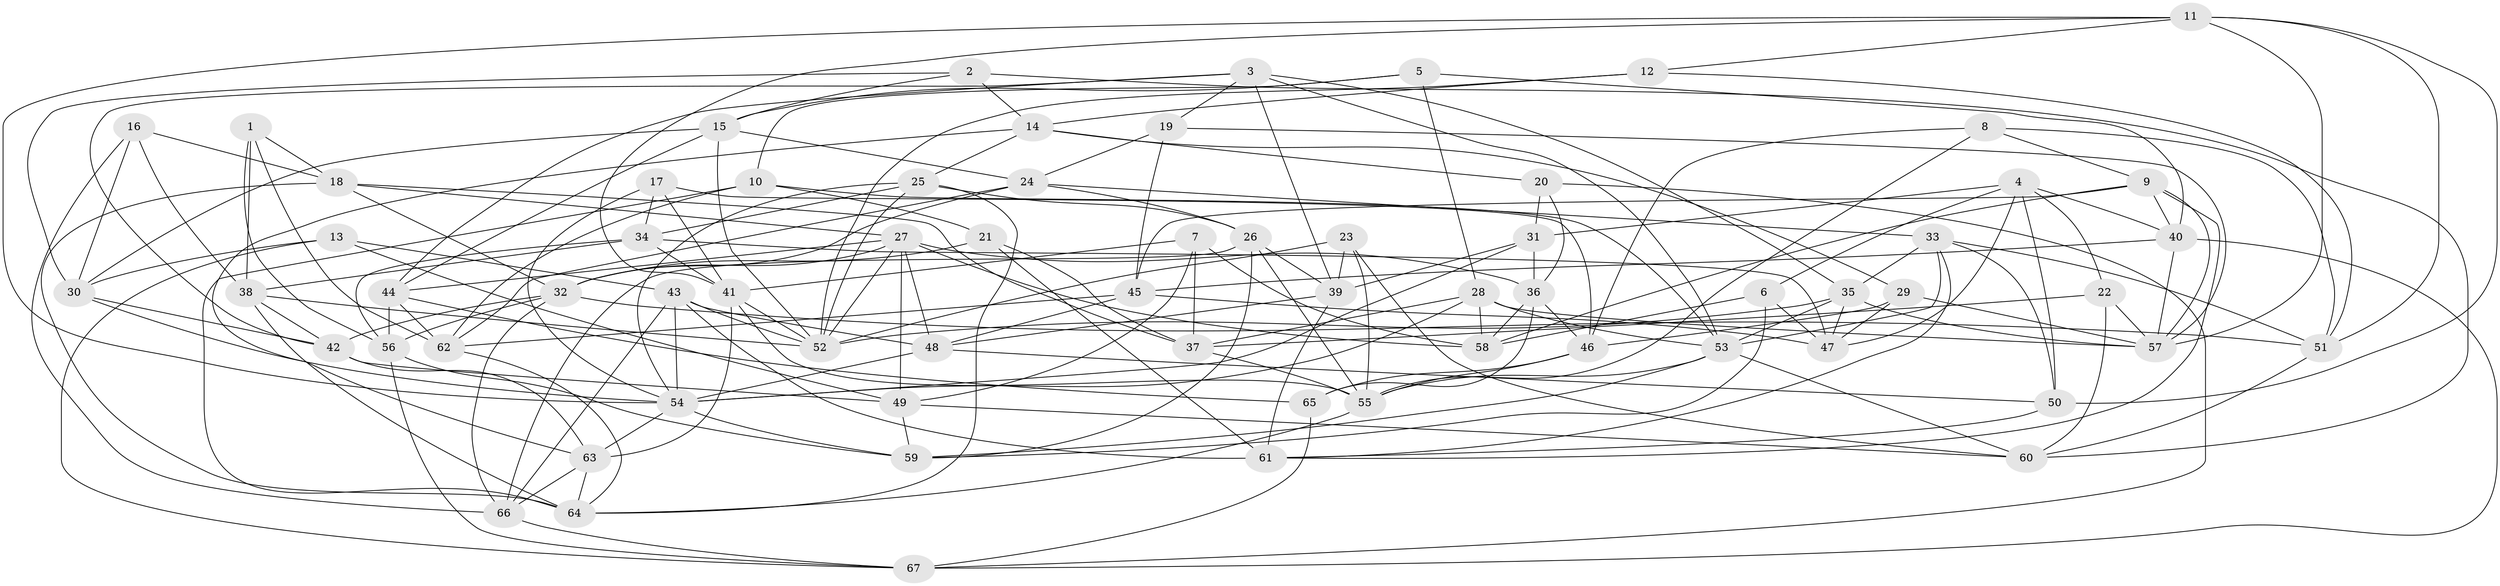 // original degree distribution, {4: 1.0}
// Generated by graph-tools (version 1.1) at 2025/50/03/09/25 03:50:48]
// undirected, 67 vertices, 192 edges
graph export_dot {
graph [start="1"]
  node [color=gray90,style=filled];
  1;
  2;
  3;
  4;
  5;
  6;
  7;
  8;
  9;
  10;
  11;
  12;
  13;
  14;
  15;
  16;
  17;
  18;
  19;
  20;
  21;
  22;
  23;
  24;
  25;
  26;
  27;
  28;
  29;
  30;
  31;
  32;
  33;
  34;
  35;
  36;
  37;
  38;
  39;
  40;
  41;
  42;
  43;
  44;
  45;
  46;
  47;
  48;
  49;
  50;
  51;
  52;
  53;
  54;
  55;
  56;
  57;
  58;
  59;
  60;
  61;
  62;
  63;
  64;
  65;
  66;
  67;
  1 -- 18 [weight=1.0];
  1 -- 38 [weight=1.0];
  1 -- 56 [weight=1.0];
  1 -- 62 [weight=1.0];
  2 -- 14 [weight=1.0];
  2 -- 15 [weight=1.0];
  2 -- 30 [weight=1.0];
  2 -- 60 [weight=1.0];
  3 -- 19 [weight=1.0];
  3 -- 35 [weight=1.0];
  3 -- 39 [weight=1.0];
  3 -- 42 [weight=1.0];
  3 -- 44 [weight=1.0];
  3 -- 53 [weight=1.0];
  4 -- 6 [weight=1.0];
  4 -- 22 [weight=1.0];
  4 -- 31 [weight=2.0];
  4 -- 40 [weight=1.0];
  4 -- 47 [weight=1.0];
  4 -- 50 [weight=2.0];
  5 -- 10 [weight=1.0];
  5 -- 15 [weight=1.0];
  5 -- 28 [weight=1.0];
  5 -- 40 [weight=1.0];
  6 -- 47 [weight=1.0];
  6 -- 58 [weight=1.0];
  6 -- 59 [weight=1.0];
  7 -- 37 [weight=1.0];
  7 -- 41 [weight=1.0];
  7 -- 49 [weight=1.0];
  7 -- 58 [weight=1.0];
  8 -- 9 [weight=1.0];
  8 -- 46 [weight=1.0];
  8 -- 51 [weight=1.0];
  8 -- 55 [weight=1.0];
  9 -- 40 [weight=1.0];
  9 -- 45 [weight=1.0];
  9 -- 57 [weight=1.0];
  9 -- 58 [weight=1.0];
  9 -- 61 [weight=1.0];
  10 -- 21 [weight=1.0];
  10 -- 53 [weight=1.0];
  10 -- 62 [weight=1.0];
  10 -- 64 [weight=2.0];
  11 -- 12 [weight=1.0];
  11 -- 41 [weight=1.0];
  11 -- 50 [weight=1.0];
  11 -- 51 [weight=1.0];
  11 -- 54 [weight=1.0];
  11 -- 57 [weight=1.0];
  12 -- 14 [weight=1.0];
  12 -- 51 [weight=1.0];
  12 -- 52 [weight=1.0];
  13 -- 30 [weight=1.0];
  13 -- 43 [weight=1.0];
  13 -- 49 [weight=1.0];
  13 -- 67 [weight=1.0];
  14 -- 20 [weight=1.0];
  14 -- 25 [weight=1.0];
  14 -- 29 [weight=1.0];
  14 -- 63 [weight=1.0];
  15 -- 24 [weight=1.0];
  15 -- 30 [weight=1.0];
  15 -- 44 [weight=1.0];
  15 -- 52 [weight=1.0];
  16 -- 18 [weight=1.0];
  16 -- 30 [weight=1.0];
  16 -- 38 [weight=1.0];
  16 -- 66 [weight=1.0];
  17 -- 34 [weight=1.0];
  17 -- 41 [weight=1.0];
  17 -- 46 [weight=1.0];
  17 -- 54 [weight=1.0];
  18 -- 27 [weight=1.0];
  18 -- 32 [weight=1.0];
  18 -- 37 [weight=1.0];
  18 -- 64 [weight=1.0];
  19 -- 24 [weight=1.0];
  19 -- 45 [weight=1.0];
  19 -- 57 [weight=1.0];
  20 -- 31 [weight=1.0];
  20 -- 36 [weight=1.0];
  20 -- 67 [weight=1.0];
  21 -- 32 [weight=1.0];
  21 -- 37 [weight=1.0];
  21 -- 61 [weight=1.0];
  22 -- 37 [weight=1.0];
  22 -- 57 [weight=1.0];
  22 -- 60 [weight=1.0];
  23 -- 39 [weight=1.0];
  23 -- 52 [weight=1.0];
  23 -- 55 [weight=1.0];
  23 -- 60 [weight=1.0];
  24 -- 26 [weight=1.0];
  24 -- 32 [weight=1.0];
  24 -- 33 [weight=1.0];
  24 -- 62 [weight=1.0];
  25 -- 26 [weight=1.0];
  25 -- 34 [weight=1.0];
  25 -- 52 [weight=1.0];
  25 -- 54 [weight=1.0];
  25 -- 64 [weight=1.0];
  26 -- 39 [weight=1.0];
  26 -- 55 [weight=1.0];
  26 -- 59 [weight=1.0];
  26 -- 66 [weight=1.0];
  27 -- 32 [weight=1.0];
  27 -- 36 [weight=1.0];
  27 -- 44 [weight=1.0];
  27 -- 48 [weight=1.0];
  27 -- 49 [weight=1.0];
  27 -- 52 [weight=1.0];
  27 -- 58 [weight=1.0];
  28 -- 37 [weight=1.0];
  28 -- 53 [weight=1.0];
  28 -- 54 [weight=1.0];
  28 -- 57 [weight=1.0];
  28 -- 58 [weight=1.0];
  29 -- 46 [weight=1.0];
  29 -- 47 [weight=1.0];
  29 -- 57 [weight=1.0];
  30 -- 42 [weight=1.0];
  30 -- 54 [weight=1.0];
  31 -- 36 [weight=1.0];
  31 -- 39 [weight=1.0];
  31 -- 54 [weight=1.0];
  32 -- 42 [weight=1.0];
  32 -- 51 [weight=1.0];
  32 -- 56 [weight=1.0];
  32 -- 66 [weight=1.0];
  33 -- 35 [weight=1.0];
  33 -- 50 [weight=1.0];
  33 -- 51 [weight=1.0];
  33 -- 53 [weight=1.0];
  33 -- 61 [weight=1.0];
  34 -- 38 [weight=1.0];
  34 -- 41 [weight=1.0];
  34 -- 47 [weight=1.0];
  34 -- 56 [weight=1.0];
  35 -- 47 [weight=1.0];
  35 -- 52 [weight=1.0];
  35 -- 53 [weight=1.0];
  35 -- 57 [weight=1.0];
  36 -- 46 [weight=1.0];
  36 -- 58 [weight=1.0];
  36 -- 65 [weight=1.0];
  37 -- 55 [weight=1.0];
  38 -- 42 [weight=1.0];
  38 -- 52 [weight=1.0];
  38 -- 64 [weight=1.0];
  39 -- 48 [weight=1.0];
  39 -- 61 [weight=1.0];
  40 -- 45 [weight=1.0];
  40 -- 57 [weight=1.0];
  40 -- 67 [weight=1.0];
  41 -- 52 [weight=2.0];
  41 -- 55 [weight=1.0];
  41 -- 63 [weight=1.0];
  42 -- 49 [weight=1.0];
  42 -- 63 [weight=1.0];
  43 -- 48 [weight=1.0];
  43 -- 52 [weight=1.0];
  43 -- 54 [weight=1.0];
  43 -- 61 [weight=1.0];
  43 -- 66 [weight=1.0];
  44 -- 56 [weight=1.0];
  44 -- 62 [weight=1.0];
  44 -- 65 [weight=1.0];
  45 -- 47 [weight=1.0];
  45 -- 48 [weight=1.0];
  45 -- 62 [weight=1.0];
  46 -- 55 [weight=1.0];
  46 -- 65 [weight=1.0];
  48 -- 50 [weight=1.0];
  48 -- 54 [weight=1.0];
  49 -- 59 [weight=1.0];
  49 -- 60 [weight=1.0];
  50 -- 61 [weight=1.0];
  51 -- 60 [weight=1.0];
  53 -- 55 [weight=1.0];
  53 -- 59 [weight=1.0];
  53 -- 60 [weight=1.0];
  54 -- 59 [weight=1.0];
  54 -- 63 [weight=1.0];
  55 -- 64 [weight=1.0];
  56 -- 59 [weight=1.0];
  56 -- 67 [weight=1.0];
  62 -- 64 [weight=1.0];
  63 -- 64 [weight=1.0];
  63 -- 66 [weight=1.0];
  65 -- 67 [weight=1.0];
  66 -- 67 [weight=1.0];
}
